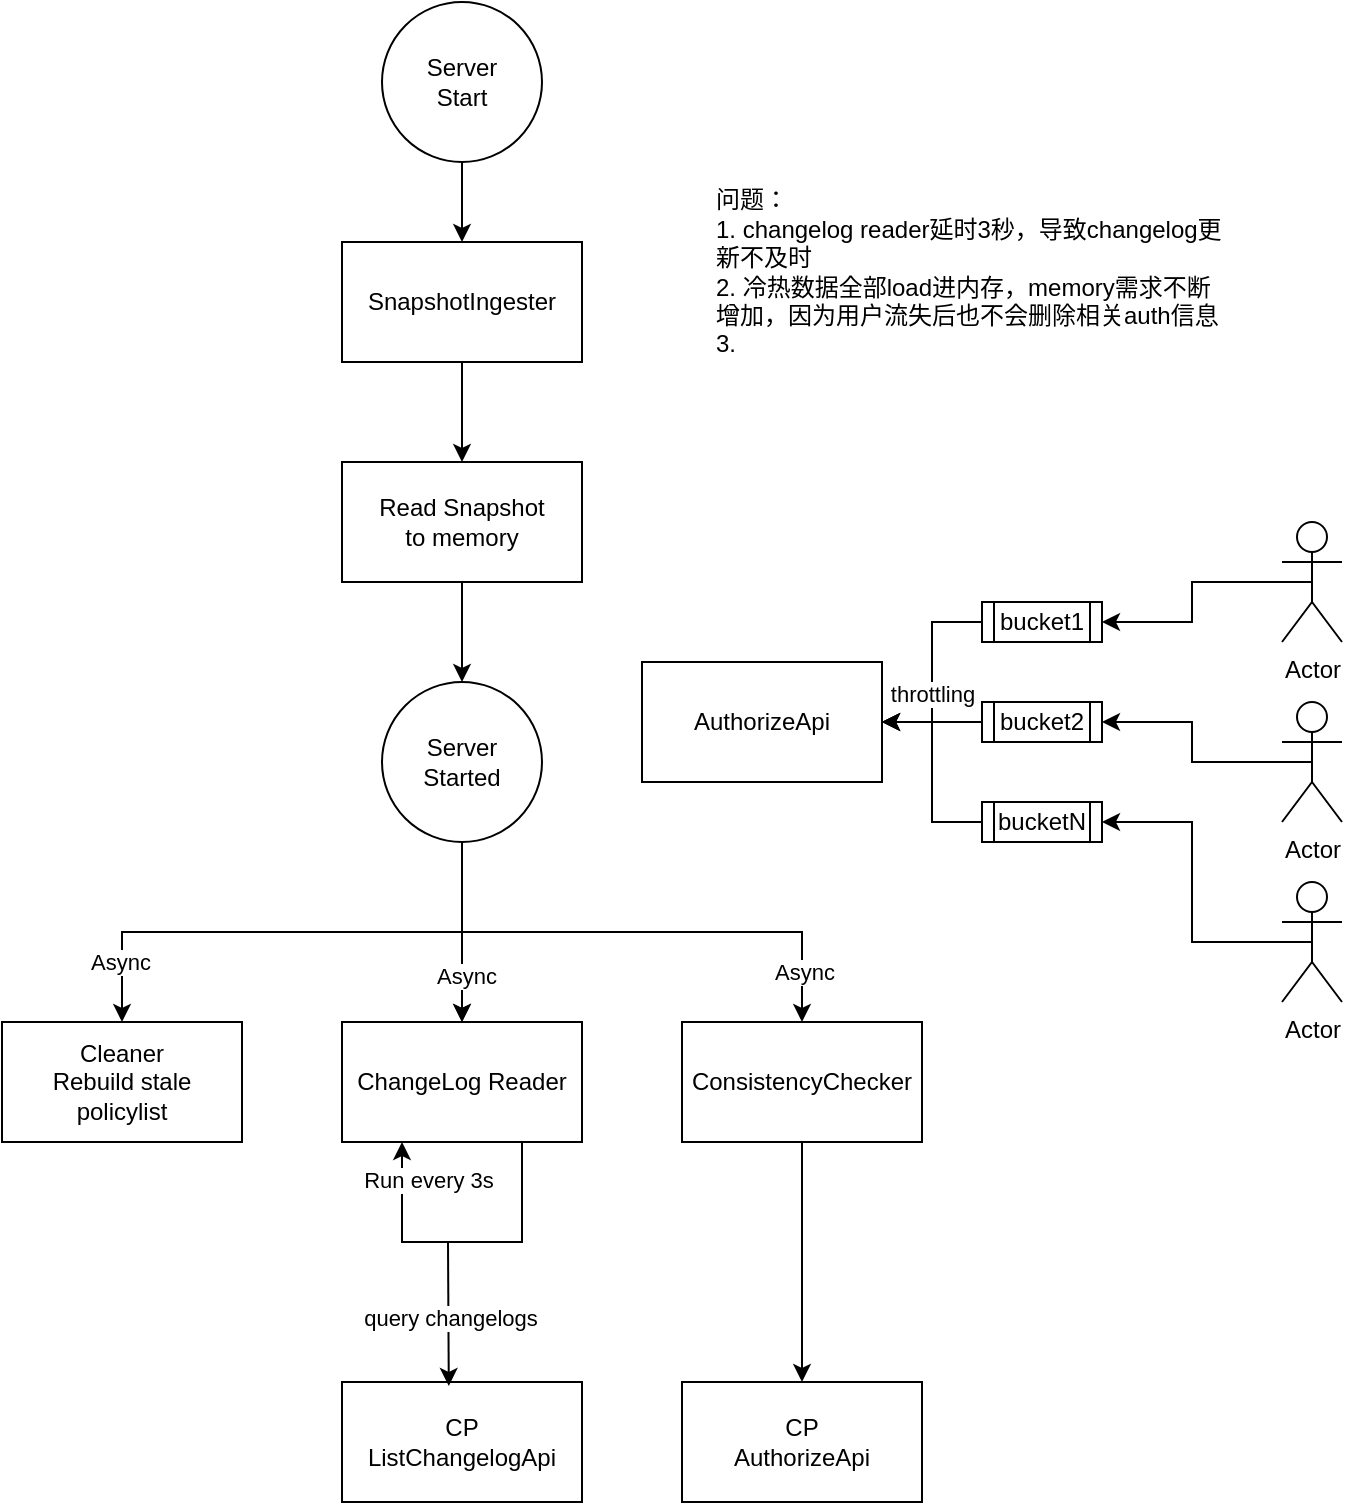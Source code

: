 <mxfile version="22.0.8" type="github">
  <diagram name="Page-1" id="XfXhsya1PBFbVo7L8IAR">
    <mxGraphModel dx="644" dy="870" grid="1" gridSize="10" guides="1" tooltips="1" connect="1" arrows="1" fold="1" page="1" pageScale="1" pageWidth="850" pageHeight="1100" math="0" shadow="0">
      <root>
        <mxCell id="0" />
        <mxCell id="1" parent="0" />
        <mxCell id="7YKEmw7hqahk-HYZp5Uc-6" value="" style="edgeStyle=orthogonalEdgeStyle;rounded=0;orthogonalLoop=1;jettySize=auto;html=1;" edge="1" parent="1" source="7YKEmw7hqahk-HYZp5Uc-2" target="7YKEmw7hqahk-HYZp5Uc-5">
          <mxGeometry relative="1" as="geometry" />
        </mxCell>
        <mxCell id="7YKEmw7hqahk-HYZp5Uc-2" value="Server&lt;br&gt;Start" style="ellipse;whiteSpace=wrap;html=1;aspect=fixed;" vertex="1" parent="1">
          <mxGeometry x="230" y="100" width="80" height="80" as="geometry" />
        </mxCell>
        <mxCell id="7YKEmw7hqahk-HYZp5Uc-8" value="" style="edgeStyle=orthogonalEdgeStyle;rounded=0;orthogonalLoop=1;jettySize=auto;html=1;" edge="1" parent="1" source="7YKEmw7hqahk-HYZp5Uc-5" target="7YKEmw7hqahk-HYZp5Uc-7">
          <mxGeometry relative="1" as="geometry" />
        </mxCell>
        <mxCell id="7YKEmw7hqahk-HYZp5Uc-5" value="SnapshotIngester" style="whiteSpace=wrap;html=1;" vertex="1" parent="1">
          <mxGeometry x="210" y="220" width="120" height="60" as="geometry" />
        </mxCell>
        <mxCell id="7YKEmw7hqahk-HYZp5Uc-10" value="" style="edgeStyle=orthogonalEdgeStyle;rounded=0;orthogonalLoop=1;jettySize=auto;html=1;" edge="1" parent="1" source="7YKEmw7hqahk-HYZp5Uc-7" target="7YKEmw7hqahk-HYZp5Uc-9">
          <mxGeometry relative="1" as="geometry" />
        </mxCell>
        <mxCell id="7YKEmw7hqahk-HYZp5Uc-7" value="Read Snapshot&lt;br&gt;to memory" style="whiteSpace=wrap;html=1;" vertex="1" parent="1">
          <mxGeometry x="210" y="330" width="120" height="60" as="geometry" />
        </mxCell>
        <mxCell id="7YKEmw7hqahk-HYZp5Uc-12" value="" style="edgeStyle=orthogonalEdgeStyle;rounded=0;orthogonalLoop=1;jettySize=auto;html=1;" edge="1" parent="1" source="7YKEmw7hqahk-HYZp5Uc-9" target="7YKEmw7hqahk-HYZp5Uc-11">
          <mxGeometry relative="1" as="geometry" />
        </mxCell>
        <mxCell id="7YKEmw7hqahk-HYZp5Uc-18" value="" style="edgeStyle=orthogonalEdgeStyle;rounded=0;orthogonalLoop=1;jettySize=auto;html=1;" edge="1" parent="1" source="7YKEmw7hqahk-HYZp5Uc-9" target="7YKEmw7hqahk-HYZp5Uc-11">
          <mxGeometry relative="1" as="geometry" />
        </mxCell>
        <mxCell id="7YKEmw7hqahk-HYZp5Uc-27" value="Async" style="edgeLabel;html=1;align=center;verticalAlign=middle;resizable=0;points=[];" vertex="1" connectable="0" parent="7YKEmw7hqahk-HYZp5Uc-18">
          <mxGeometry x="0.484" y="2" relative="1" as="geometry">
            <mxPoint as="offset" />
          </mxGeometry>
        </mxCell>
        <mxCell id="7YKEmw7hqahk-HYZp5Uc-20" style="edgeStyle=orthogonalEdgeStyle;rounded=0;orthogonalLoop=1;jettySize=auto;html=1;exitX=0.5;exitY=1;exitDx=0;exitDy=0;entryX=0.5;entryY=0;entryDx=0;entryDy=0;" edge="1" parent="1" source="7YKEmw7hqahk-HYZp5Uc-9" target="7YKEmw7hqahk-HYZp5Uc-19">
          <mxGeometry relative="1" as="geometry" />
        </mxCell>
        <mxCell id="7YKEmw7hqahk-HYZp5Uc-26" value="Async" style="edgeLabel;html=1;align=center;verticalAlign=middle;resizable=0;points=[];" vertex="1" connectable="0" parent="7YKEmw7hqahk-HYZp5Uc-20">
          <mxGeometry x="0.768" y="-1" relative="1" as="geometry">
            <mxPoint as="offset" />
          </mxGeometry>
        </mxCell>
        <mxCell id="7YKEmw7hqahk-HYZp5Uc-22" style="edgeStyle=orthogonalEdgeStyle;rounded=0;orthogonalLoop=1;jettySize=auto;html=1;exitX=0.5;exitY=1;exitDx=0;exitDy=0;" edge="1" parent="1" source="7YKEmw7hqahk-HYZp5Uc-9" target="7YKEmw7hqahk-HYZp5Uc-21">
          <mxGeometry relative="1" as="geometry" />
        </mxCell>
        <mxCell id="7YKEmw7hqahk-HYZp5Uc-28" value="Async" style="edgeLabel;html=1;align=center;verticalAlign=middle;resizable=0;points=[];" vertex="1" connectable="0" parent="7YKEmw7hqahk-HYZp5Uc-22">
          <mxGeometry x="0.806" y="1" relative="1" as="geometry">
            <mxPoint as="offset" />
          </mxGeometry>
        </mxCell>
        <mxCell id="7YKEmw7hqahk-HYZp5Uc-9" value="Server&lt;br&gt;Started" style="ellipse;whiteSpace=wrap;html=1;" vertex="1" parent="1">
          <mxGeometry x="230" y="440" width="80" height="80" as="geometry" />
        </mxCell>
        <mxCell id="7YKEmw7hqahk-HYZp5Uc-13" style="edgeStyle=orthogonalEdgeStyle;rounded=0;orthogonalLoop=1;jettySize=auto;html=1;exitX=0.75;exitY=1;exitDx=0;exitDy=0;entryX=0.25;entryY=1;entryDx=0;entryDy=0;" edge="1" parent="1" source="7YKEmw7hqahk-HYZp5Uc-11" target="7YKEmw7hqahk-HYZp5Uc-11">
          <mxGeometry relative="1" as="geometry">
            <mxPoint x="340" y="670" as="targetPoint" />
            <Array as="points">
              <mxPoint x="300" y="720" />
              <mxPoint x="240" y="720" />
            </Array>
          </mxGeometry>
        </mxCell>
        <mxCell id="7YKEmw7hqahk-HYZp5Uc-14" value="Run every 3s&lt;br&gt;" style="edgeLabel;html=1;align=center;verticalAlign=middle;resizable=0;points=[];" vertex="1" connectable="0" parent="7YKEmw7hqahk-HYZp5Uc-13">
          <mxGeometry x="0.048" y="3" relative="1" as="geometry">
            <mxPoint x="-13" y="-34" as="offset" />
          </mxGeometry>
        </mxCell>
        <mxCell id="7YKEmw7hqahk-HYZp5Uc-11" value="ChangeLog Reader" style="whiteSpace=wrap;html=1;" vertex="1" parent="1">
          <mxGeometry x="210" y="610" width="120" height="60" as="geometry" />
        </mxCell>
        <mxCell id="7YKEmw7hqahk-HYZp5Uc-15" value="CP&lt;br&gt;ListChangelogApi" style="whiteSpace=wrap;html=1;" vertex="1" parent="1">
          <mxGeometry x="210" y="790" width="120" height="60" as="geometry" />
        </mxCell>
        <mxCell id="7YKEmw7hqahk-HYZp5Uc-16" value="" style="endArrow=classic;html=1;rounded=0;entryX=0.445;entryY=0.033;entryDx=0;entryDy=0;entryPerimeter=0;" edge="1" parent="1" target="7YKEmw7hqahk-HYZp5Uc-15">
          <mxGeometry width="50" height="50" relative="1" as="geometry">
            <mxPoint x="263" y="720" as="sourcePoint" />
            <mxPoint x="470" y="570" as="targetPoint" />
          </mxGeometry>
        </mxCell>
        <mxCell id="7YKEmw7hqahk-HYZp5Uc-17" value="query changelogs" style="edgeLabel;html=1;align=center;verticalAlign=middle;resizable=0;points=[];" vertex="1" connectable="0" parent="7YKEmw7hqahk-HYZp5Uc-16">
          <mxGeometry x="0.04" y="1" relative="1" as="geometry">
            <mxPoint as="offset" />
          </mxGeometry>
        </mxCell>
        <mxCell id="7YKEmw7hqahk-HYZp5Uc-19" value="Cleaner&lt;br&gt;Rebuild stale policylist" style="rounded=0;whiteSpace=wrap;html=1;" vertex="1" parent="1">
          <mxGeometry x="40" y="610" width="120" height="60" as="geometry" />
        </mxCell>
        <mxCell id="7YKEmw7hqahk-HYZp5Uc-24" style="edgeStyle=orthogonalEdgeStyle;rounded=0;orthogonalLoop=1;jettySize=auto;html=1;exitX=0.5;exitY=1;exitDx=0;exitDy=0;" edge="1" parent="1" source="7YKEmw7hqahk-HYZp5Uc-21" target="7YKEmw7hqahk-HYZp5Uc-23">
          <mxGeometry relative="1" as="geometry" />
        </mxCell>
        <mxCell id="7YKEmw7hqahk-HYZp5Uc-21" value="ConsistencyChecker" style="whiteSpace=wrap;html=1;" vertex="1" parent="1">
          <mxGeometry x="380" y="610" width="120" height="60" as="geometry" />
        </mxCell>
        <mxCell id="7YKEmw7hqahk-HYZp5Uc-23" value="CP&lt;br&gt;AuthorizeApi" style="whiteSpace=wrap;html=1;" vertex="1" parent="1">
          <mxGeometry x="380" y="790" width="120" height="60" as="geometry" />
        </mxCell>
        <mxCell id="7YKEmw7hqahk-HYZp5Uc-25" value="&lt;div style=&quot;&quot;&gt;&lt;span style=&quot;background-color: initial;&quot;&gt;问题：&lt;/span&gt;&lt;/div&gt;&lt;div style=&quot;&quot;&gt;&lt;span style=&quot;background-color: initial;&quot;&gt;1. changelog reader延时3秒，导致changelog更新不及时&lt;/span&gt;&lt;/div&gt;&lt;div style=&quot;&quot;&gt;&lt;span style=&quot;background-color: initial;&quot;&gt;2. 冷热数据全部load进内存，memory需求不断增加，因为用户流失后也不会删除相关auth信息&lt;/span&gt;&lt;/div&gt;&lt;div style=&quot;&quot;&gt;&lt;span style=&quot;background-color: initial;&quot;&gt;3.&amp;nbsp;&lt;/span&gt;&lt;/div&gt;" style="text;html=1;strokeColor=none;fillColor=none;align=left;verticalAlign=middle;whiteSpace=wrap;rounded=0;" vertex="1" parent="1">
          <mxGeometry x="395" y="190" width="255" height="90" as="geometry" />
        </mxCell>
        <mxCell id="7YKEmw7hqahk-HYZp5Uc-46" style="edgeStyle=orthogonalEdgeStyle;rounded=0;orthogonalLoop=1;jettySize=auto;html=1;exitX=0.5;exitY=0.5;exitDx=0;exitDy=0;exitPerimeter=0;entryX=1;entryY=0.5;entryDx=0;entryDy=0;" edge="1" parent="1" source="7YKEmw7hqahk-HYZp5Uc-29" target="7YKEmw7hqahk-HYZp5Uc-37">
          <mxGeometry relative="1" as="geometry" />
        </mxCell>
        <mxCell id="7YKEmw7hqahk-HYZp5Uc-29" value="Actor" style="shape=umlActor;verticalLabelPosition=bottom;verticalAlign=top;html=1;outlineConnect=0;" vertex="1" parent="1">
          <mxGeometry x="680" y="360" width="30" height="60" as="geometry" />
        </mxCell>
        <mxCell id="7YKEmw7hqahk-HYZp5Uc-32" value="AuthorizeApi" style="rounded=0;whiteSpace=wrap;html=1;" vertex="1" parent="1">
          <mxGeometry x="360" y="430" width="120" height="60" as="geometry" />
        </mxCell>
        <mxCell id="7YKEmw7hqahk-HYZp5Uc-49" style="edgeStyle=orthogonalEdgeStyle;rounded=0;orthogonalLoop=1;jettySize=auto;html=1;exitX=0;exitY=0.5;exitDx=0;exitDy=0;entryX=1;entryY=0.5;entryDx=0;entryDy=0;" edge="1" parent="1" source="7YKEmw7hqahk-HYZp5Uc-37" target="7YKEmw7hqahk-HYZp5Uc-32">
          <mxGeometry relative="1" as="geometry" />
        </mxCell>
        <mxCell id="7YKEmw7hqahk-HYZp5Uc-52" value="throttling" style="edgeLabel;html=1;align=center;verticalAlign=middle;resizable=0;points=[];" vertex="1" connectable="0" parent="7YKEmw7hqahk-HYZp5Uc-49">
          <mxGeometry x="0.208" relative="1" as="geometry">
            <mxPoint as="offset" />
          </mxGeometry>
        </mxCell>
        <mxCell id="7YKEmw7hqahk-HYZp5Uc-37" value="bucket1" style="shape=process;whiteSpace=wrap;html=1;backgroundOutline=1;" vertex="1" parent="1">
          <mxGeometry x="530" y="400" width="60" height="20" as="geometry" />
        </mxCell>
        <mxCell id="7YKEmw7hqahk-HYZp5Uc-50" style="edgeStyle=orthogonalEdgeStyle;rounded=0;orthogonalLoop=1;jettySize=auto;html=1;exitX=0;exitY=0.5;exitDx=0;exitDy=0;" edge="1" parent="1" source="7YKEmw7hqahk-HYZp5Uc-38">
          <mxGeometry relative="1" as="geometry">
            <mxPoint x="480" y="460" as="targetPoint" />
          </mxGeometry>
        </mxCell>
        <mxCell id="7YKEmw7hqahk-HYZp5Uc-38" value="bucket2" style="shape=process;whiteSpace=wrap;html=1;backgroundOutline=1;" vertex="1" parent="1">
          <mxGeometry x="530" y="450" width="60" height="20" as="geometry" />
        </mxCell>
        <mxCell id="7YKEmw7hqahk-HYZp5Uc-51" style="edgeStyle=orthogonalEdgeStyle;rounded=0;orthogonalLoop=1;jettySize=auto;html=1;exitX=0;exitY=0.5;exitDx=0;exitDy=0;entryX=1;entryY=0.5;entryDx=0;entryDy=0;" edge="1" parent="1" source="7YKEmw7hqahk-HYZp5Uc-39" target="7YKEmw7hqahk-HYZp5Uc-32">
          <mxGeometry relative="1" as="geometry" />
        </mxCell>
        <mxCell id="7YKEmw7hqahk-HYZp5Uc-39" value="bucketN" style="shape=process;whiteSpace=wrap;html=1;backgroundOutline=1;" vertex="1" parent="1">
          <mxGeometry x="530" y="500" width="60" height="20" as="geometry" />
        </mxCell>
        <mxCell id="7YKEmw7hqahk-HYZp5Uc-47" style="edgeStyle=orthogonalEdgeStyle;rounded=0;orthogonalLoop=1;jettySize=auto;html=1;exitX=0.5;exitY=0.5;exitDx=0;exitDy=0;exitPerimeter=0;entryX=1;entryY=0.5;entryDx=0;entryDy=0;" edge="1" parent="1" source="7YKEmw7hqahk-HYZp5Uc-40" target="7YKEmw7hqahk-HYZp5Uc-38">
          <mxGeometry relative="1" as="geometry" />
        </mxCell>
        <mxCell id="7YKEmw7hqahk-HYZp5Uc-40" value="Actor" style="shape=umlActor;verticalLabelPosition=bottom;verticalAlign=top;html=1;outlineConnect=0;" vertex="1" parent="1">
          <mxGeometry x="680" y="450" width="30" height="60" as="geometry" />
        </mxCell>
        <mxCell id="7YKEmw7hqahk-HYZp5Uc-48" style="edgeStyle=orthogonalEdgeStyle;rounded=0;orthogonalLoop=1;jettySize=auto;html=1;exitX=0.5;exitY=0.5;exitDx=0;exitDy=0;exitPerimeter=0;entryX=1;entryY=0.5;entryDx=0;entryDy=0;" edge="1" parent="1" source="7YKEmw7hqahk-HYZp5Uc-42" target="7YKEmw7hqahk-HYZp5Uc-39">
          <mxGeometry relative="1" as="geometry" />
        </mxCell>
        <mxCell id="7YKEmw7hqahk-HYZp5Uc-42" value="Actor" style="shape=umlActor;verticalLabelPosition=bottom;verticalAlign=top;html=1;outlineConnect=0;" vertex="1" parent="1">
          <mxGeometry x="680" y="540" width="30" height="60" as="geometry" />
        </mxCell>
      </root>
    </mxGraphModel>
  </diagram>
</mxfile>
